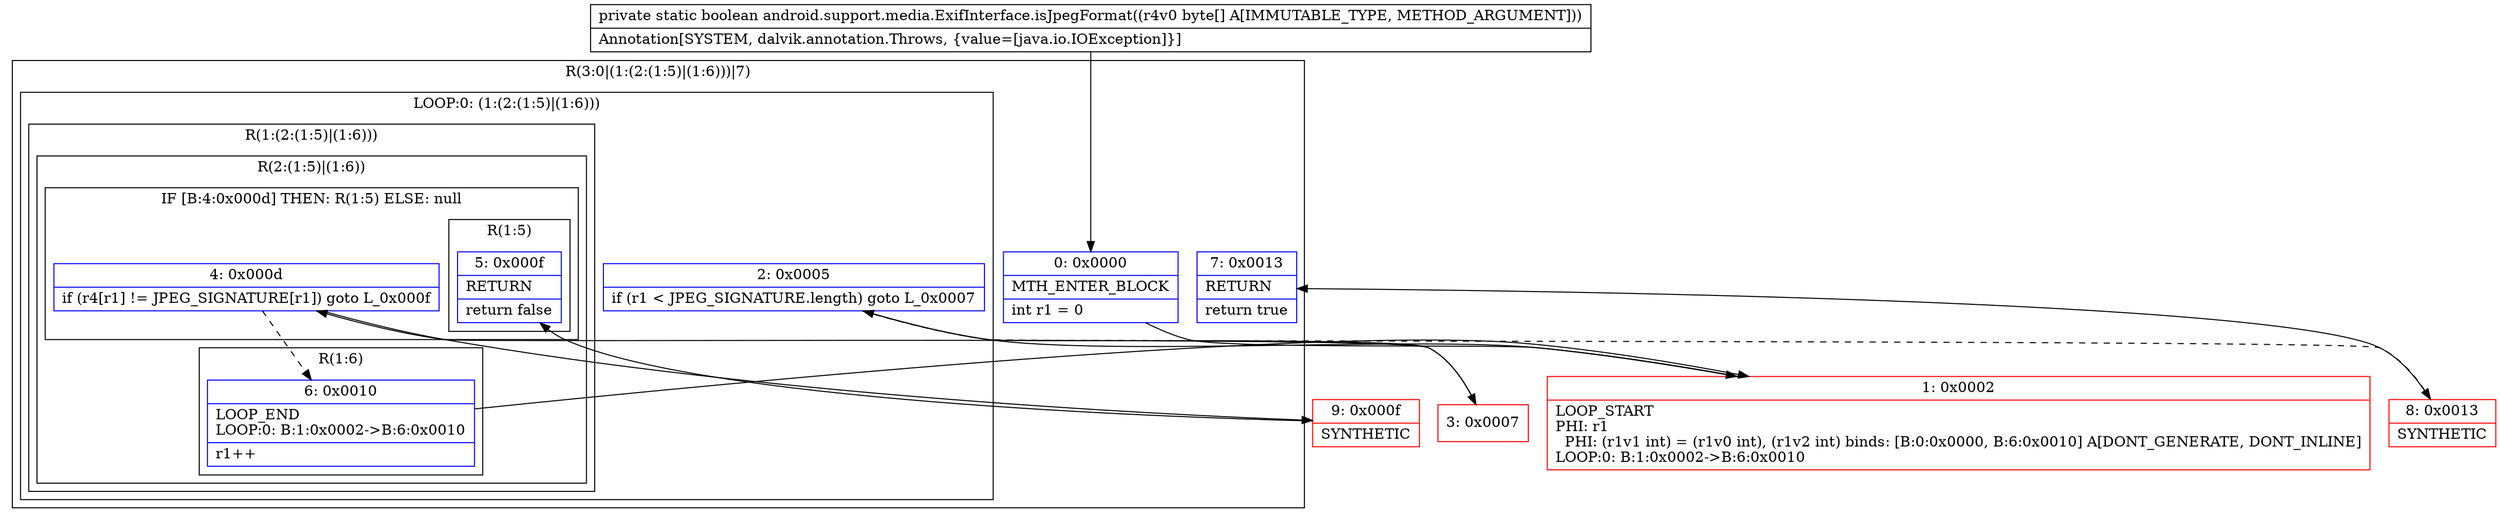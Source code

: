 digraph "CFG forandroid.support.media.ExifInterface.isJpegFormat([B)Z" {
subgraph cluster_Region_161832925 {
label = "R(3:0|(1:(2:(1:5)|(1:6)))|7)";
node [shape=record,color=blue];
Node_0 [shape=record,label="{0\:\ 0x0000|MTH_ENTER_BLOCK\l|int r1 = 0\l}"];
subgraph cluster_LoopRegion_1949292249 {
label = "LOOP:0: (1:(2:(1:5)|(1:6)))";
node [shape=record,color=blue];
Node_2 [shape=record,label="{2\:\ 0x0005|if (r1 \< JPEG_SIGNATURE.length) goto L_0x0007\l}"];
subgraph cluster_Region_625679829 {
label = "R(1:(2:(1:5)|(1:6)))";
node [shape=record,color=blue];
subgraph cluster_Region_1989895570 {
label = "R(2:(1:5)|(1:6))";
node [shape=record,color=blue];
subgraph cluster_IfRegion_1298320069 {
label = "IF [B:4:0x000d] THEN: R(1:5) ELSE: null";
node [shape=record,color=blue];
Node_4 [shape=record,label="{4\:\ 0x000d|if (r4[r1] != JPEG_SIGNATURE[r1]) goto L_0x000f\l}"];
subgraph cluster_Region_1798535222 {
label = "R(1:5)";
node [shape=record,color=blue];
Node_5 [shape=record,label="{5\:\ 0x000f|RETURN\l|return false\l}"];
}
}
subgraph cluster_Region_755243822 {
label = "R(1:6)";
node [shape=record,color=blue];
Node_6 [shape=record,label="{6\:\ 0x0010|LOOP_END\lLOOP:0: B:1:0x0002\-\>B:6:0x0010\l|r1++\l}"];
}
}
}
}
Node_7 [shape=record,label="{7\:\ 0x0013|RETURN\l|return true\l}"];
}
Node_1 [shape=record,color=red,label="{1\:\ 0x0002|LOOP_START\lPHI: r1 \l  PHI: (r1v1 int) = (r1v0 int), (r1v2 int) binds: [B:0:0x0000, B:6:0x0010] A[DONT_GENERATE, DONT_INLINE]\lLOOP:0: B:1:0x0002\-\>B:6:0x0010\l}"];
Node_3 [shape=record,color=red,label="{3\:\ 0x0007}"];
Node_8 [shape=record,color=red,label="{8\:\ 0x0013|SYNTHETIC\l}"];
Node_9 [shape=record,color=red,label="{9\:\ 0x000f|SYNTHETIC\l}"];
MethodNode[shape=record,label="{private static boolean android.support.media.ExifInterface.isJpegFormat((r4v0 byte[] A[IMMUTABLE_TYPE, METHOD_ARGUMENT]))  | Annotation[SYSTEM, dalvik.annotation.Throws, \{value=[java.io.IOException]\}]\l}"];
MethodNode -> Node_0;
Node_0 -> Node_1;
Node_2 -> Node_3;
Node_2 -> Node_8[style=dashed];
Node_4 -> Node_6[style=dashed];
Node_4 -> Node_9;
Node_6 -> Node_1;
Node_1 -> Node_2;
Node_3 -> Node_4;
Node_8 -> Node_7;
Node_9 -> Node_5;
}

